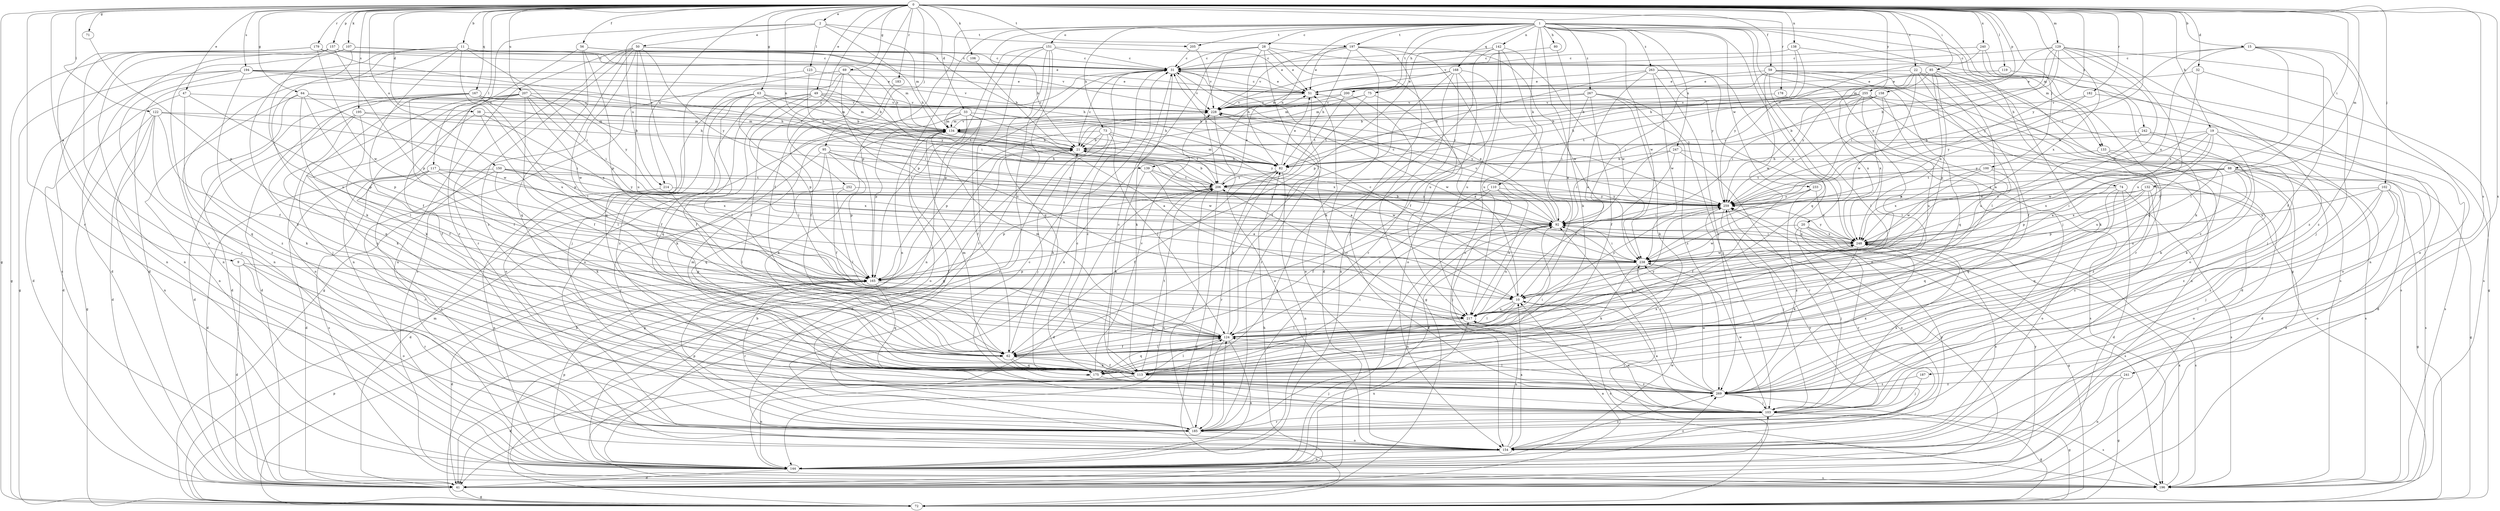 strict digraph  {
0;
1;
2;
9;
10;
11;
15;
19;
20;
21;
22;
28;
31;
32;
33;
38;
41;
47;
49;
50;
51;
56;
59;
62;
63;
64;
69;
71;
72;
73;
74;
75;
80;
82;
85;
88;
92;
95;
100;
102;
103;
106;
107;
110;
113;
117;
119;
122;
123;
124;
129;
132;
133;
134;
138;
139;
142;
144;
150;
151;
154;
157;
158;
165;
167;
168;
175;
178;
179;
182;
183;
185;
187;
194;
195;
196;
197;
200;
205;
206;
207;
214;
217;
228;
233;
238;
240;
241;
242;
247;
248;
252;
255;
259;
263;
267;
269;
0 -> 2  [label=a];
0 -> 9  [label=a];
0 -> 11  [label=b];
0 -> 15  [label=b];
0 -> 19  [label=b];
0 -> 22  [label=c];
0 -> 32  [label=d];
0 -> 33  [label=d];
0 -> 38  [label=d];
0 -> 47  [label=e];
0 -> 49  [label=e];
0 -> 56  [label=f];
0 -> 59  [label=f];
0 -> 62  [label=f];
0 -> 63  [label=g];
0 -> 64  [label=g];
0 -> 69  [label=g];
0 -> 71  [label=g];
0 -> 72  [label=g];
0 -> 85  [label=i];
0 -> 88  [label=i];
0 -> 92  [label=i];
0 -> 95  [label=j];
0 -> 100  [label=j];
0 -> 102  [label=j];
0 -> 106  [label=k];
0 -> 107  [label=k];
0 -> 117  [label=l];
0 -> 119  [label=l];
0 -> 122  [label=l];
0 -> 129  [label=m];
0 -> 132  [label=m];
0 -> 133  [label=m];
0 -> 138  [label=n];
0 -> 139  [label=n];
0 -> 150  [label=o];
0 -> 157  [label=p];
0 -> 158  [label=p];
0 -> 167  [label=q];
0 -> 178  [label=r];
0 -> 179  [label=r];
0 -> 182  [label=r];
0 -> 183  [label=r];
0 -> 185  [label=r];
0 -> 187  [label=s];
0 -> 194  [label=s];
0 -> 195  [label=s];
0 -> 197  [label=t];
0 -> 207  [label=u];
0 -> 214  [label=u];
0 -> 240  [label=x];
0 -> 241  [label=x];
0 -> 242  [label=x];
0 -> 252  [label=y];
0 -> 255  [label=y];
0 -> 259  [label=y];
1 -> 20  [label=b];
1 -> 21  [label=b];
1 -> 28  [label=c];
1 -> 72  [label=g];
1 -> 73  [label=h];
1 -> 74  [label=h];
1 -> 75  [label=h];
1 -> 80  [label=h];
1 -> 103  [label=j];
1 -> 110  [label=k];
1 -> 113  [label=k];
1 -> 133  [label=m];
1 -> 139  [label=n];
1 -> 142  [label=n];
1 -> 144  [label=n];
1 -> 151  [label=o];
1 -> 165  [label=p];
1 -> 168  [label=q];
1 -> 175  [label=q];
1 -> 197  [label=t];
1 -> 200  [label=t];
1 -> 205  [label=t];
1 -> 228  [label=v];
1 -> 233  [label=w];
1 -> 238  [label=w];
1 -> 247  [label=x];
1 -> 263  [label=z];
1 -> 267  [label=z];
2 -> 50  [label=e];
2 -> 82  [label=h];
2 -> 123  [label=l];
2 -> 134  [label=m];
2 -> 185  [label=r];
2 -> 205  [label=t];
2 -> 214  [label=u];
9 -> 41  [label=d];
9 -> 154  [label=o];
9 -> 165  [label=p];
9 -> 185  [label=r];
10 -> 31  [label=c];
10 -> 62  [label=f];
10 -> 124  [label=l];
10 -> 196  [label=s];
10 -> 217  [label=u];
10 -> 259  [label=y];
11 -> 31  [label=c];
11 -> 41  [label=d];
11 -> 51  [label=e];
11 -> 62  [label=f];
11 -> 92  [label=i];
11 -> 113  [label=k];
11 -> 144  [label=n];
11 -> 217  [label=u];
15 -> 31  [label=c];
15 -> 62  [label=f];
15 -> 124  [label=l];
15 -> 154  [label=o];
15 -> 248  [label=x];
15 -> 259  [label=y];
15 -> 269  [label=z];
19 -> 10  [label=a];
19 -> 21  [label=b];
19 -> 113  [label=k];
19 -> 196  [label=s];
19 -> 217  [label=u];
19 -> 238  [label=w];
19 -> 259  [label=y];
20 -> 72  [label=g];
20 -> 103  [label=j];
20 -> 185  [label=r];
20 -> 196  [label=s];
20 -> 238  [label=w];
20 -> 248  [label=x];
21 -> 31  [label=c];
21 -> 72  [label=g];
21 -> 82  [label=h];
22 -> 21  [label=b];
22 -> 51  [label=e];
22 -> 62  [label=f];
22 -> 103  [label=j];
22 -> 124  [label=l];
22 -> 238  [label=w];
22 -> 259  [label=y];
22 -> 269  [label=z];
28 -> 31  [label=c];
28 -> 51  [label=e];
28 -> 82  [label=h];
28 -> 124  [label=l];
28 -> 144  [label=n];
28 -> 206  [label=t];
28 -> 217  [label=u];
28 -> 259  [label=y];
31 -> 51  [label=e];
31 -> 113  [label=k];
31 -> 165  [label=p];
31 -> 228  [label=v];
31 -> 259  [label=y];
32 -> 51  [label=e];
32 -> 196  [label=s];
32 -> 248  [label=x];
33 -> 10  [label=a];
33 -> 62  [label=f];
33 -> 113  [label=k];
33 -> 134  [label=m];
33 -> 154  [label=o];
33 -> 165  [label=p];
33 -> 259  [label=y];
38 -> 62  [label=f];
38 -> 124  [label=l];
38 -> 134  [label=m];
38 -> 248  [label=x];
41 -> 10  [label=a];
41 -> 72  [label=g];
41 -> 82  [label=h];
41 -> 259  [label=y];
47 -> 41  [label=d];
47 -> 165  [label=p];
47 -> 175  [label=q];
47 -> 228  [label=v];
49 -> 62  [label=f];
49 -> 82  [label=h];
49 -> 124  [label=l];
49 -> 134  [label=m];
49 -> 175  [label=q];
49 -> 206  [label=t];
49 -> 228  [label=v];
49 -> 269  [label=z];
50 -> 31  [label=c];
50 -> 82  [label=h];
50 -> 124  [label=l];
50 -> 144  [label=n];
50 -> 175  [label=q];
50 -> 185  [label=r];
50 -> 196  [label=s];
50 -> 217  [label=u];
50 -> 259  [label=y];
50 -> 269  [label=z];
51 -> 31  [label=c];
51 -> 185  [label=r];
51 -> 228  [label=v];
56 -> 31  [label=c];
56 -> 144  [label=n];
56 -> 165  [label=p];
56 -> 175  [label=q];
56 -> 228  [label=v];
59 -> 51  [label=e];
59 -> 92  [label=i];
59 -> 124  [label=l];
59 -> 154  [label=o];
59 -> 175  [label=q];
59 -> 185  [label=r];
59 -> 196  [label=s];
59 -> 238  [label=w];
62 -> 21  [label=b];
62 -> 113  [label=k];
62 -> 124  [label=l];
62 -> 175  [label=q];
62 -> 269  [label=z];
63 -> 62  [label=f];
63 -> 92  [label=i];
63 -> 124  [label=l];
63 -> 134  [label=m];
63 -> 154  [label=o];
63 -> 165  [label=p];
63 -> 228  [label=v];
64 -> 21  [label=b];
64 -> 124  [label=l];
64 -> 144  [label=n];
64 -> 165  [label=p];
64 -> 228  [label=v];
64 -> 238  [label=w];
64 -> 269  [label=z];
69 -> 51  [label=e];
69 -> 62  [label=f];
69 -> 72  [label=g];
69 -> 92  [label=i];
69 -> 154  [label=o];
69 -> 217  [label=u];
71 -> 165  [label=p];
72 -> 21  [label=b];
72 -> 92  [label=i];
72 -> 134  [label=m];
72 -> 165  [label=p];
73 -> 10  [label=a];
73 -> 21  [label=b];
73 -> 41  [label=d];
73 -> 103  [label=j];
73 -> 124  [label=l];
73 -> 165  [label=p];
73 -> 206  [label=t];
74 -> 41  [label=d];
74 -> 154  [label=o];
74 -> 175  [label=q];
74 -> 196  [label=s];
74 -> 259  [label=y];
75 -> 10  [label=a];
75 -> 134  [label=m];
75 -> 206  [label=t];
75 -> 228  [label=v];
80 -> 10  [label=a];
80 -> 31  [label=c];
82 -> 51  [label=e];
82 -> 62  [label=f];
82 -> 134  [label=m];
82 -> 144  [label=n];
82 -> 185  [label=r];
82 -> 206  [label=t];
85 -> 10  [label=a];
85 -> 51  [label=e];
85 -> 113  [label=k];
85 -> 165  [label=p];
85 -> 248  [label=x];
85 -> 259  [label=y];
88 -> 72  [label=g];
88 -> 165  [label=p];
88 -> 196  [label=s];
88 -> 206  [label=t];
88 -> 217  [label=u];
88 -> 248  [label=x];
88 -> 259  [label=y];
88 -> 269  [label=z];
92 -> 31  [label=c];
92 -> 51  [label=e];
92 -> 144  [label=n];
92 -> 217  [label=u];
92 -> 228  [label=v];
92 -> 248  [label=x];
95 -> 62  [label=f];
95 -> 82  [label=h];
95 -> 165  [label=p];
95 -> 175  [label=q];
95 -> 185  [label=r];
95 -> 238  [label=w];
95 -> 259  [label=y];
100 -> 41  [label=d];
100 -> 175  [label=q];
100 -> 206  [label=t];
100 -> 238  [label=w];
100 -> 248  [label=x];
102 -> 72  [label=g];
102 -> 103  [label=j];
102 -> 154  [label=o];
102 -> 185  [label=r];
102 -> 248  [label=x];
102 -> 259  [label=y];
102 -> 269  [label=z];
103 -> 10  [label=a];
103 -> 31  [label=c];
103 -> 72  [label=g];
103 -> 185  [label=r];
103 -> 196  [label=s];
103 -> 217  [label=u];
103 -> 238  [label=w];
103 -> 248  [label=x];
106 -> 21  [label=b];
107 -> 31  [label=c];
107 -> 41  [label=d];
107 -> 134  [label=m];
107 -> 144  [label=n];
107 -> 269  [label=z];
110 -> 62  [label=f];
110 -> 103  [label=j];
110 -> 124  [label=l];
110 -> 217  [label=u];
110 -> 259  [label=y];
113 -> 31  [label=c];
113 -> 41  [label=d];
113 -> 62  [label=f];
113 -> 92  [label=i];
113 -> 124  [label=l];
113 -> 144  [label=n];
113 -> 206  [label=t];
113 -> 269  [label=z];
117 -> 41  [label=d];
117 -> 113  [label=k];
117 -> 154  [label=o];
117 -> 196  [label=s];
117 -> 206  [label=t];
117 -> 248  [label=x];
119 -> 51  [label=e];
119 -> 72  [label=g];
122 -> 41  [label=d];
122 -> 72  [label=g];
122 -> 92  [label=i];
122 -> 113  [label=k];
122 -> 134  [label=m];
122 -> 144  [label=n];
122 -> 269  [label=z];
123 -> 51  [label=e];
123 -> 103  [label=j];
123 -> 259  [label=y];
124 -> 62  [label=f];
124 -> 82  [label=h];
124 -> 134  [label=m];
124 -> 144  [label=n];
124 -> 175  [label=q];
124 -> 185  [label=r];
124 -> 248  [label=x];
124 -> 259  [label=y];
129 -> 31  [label=c];
129 -> 82  [label=h];
129 -> 92  [label=i];
129 -> 103  [label=j];
129 -> 134  [label=m];
129 -> 217  [label=u];
129 -> 238  [label=w];
129 -> 248  [label=x];
129 -> 259  [label=y];
129 -> 269  [label=z];
132 -> 92  [label=i];
132 -> 154  [label=o];
132 -> 165  [label=p];
132 -> 175  [label=q];
132 -> 248  [label=x];
132 -> 259  [label=y];
132 -> 269  [label=z];
133 -> 41  [label=d];
133 -> 82  [label=h];
133 -> 196  [label=s];
133 -> 269  [label=z];
134 -> 21  [label=b];
134 -> 31  [label=c];
134 -> 103  [label=j];
134 -> 113  [label=k];
134 -> 228  [label=v];
134 -> 248  [label=x];
134 -> 259  [label=y];
138 -> 31  [label=c];
138 -> 82  [label=h];
138 -> 144  [label=n];
138 -> 259  [label=y];
139 -> 10  [label=a];
139 -> 113  [label=k];
139 -> 206  [label=t];
139 -> 238  [label=w];
142 -> 31  [label=c];
142 -> 62  [label=f];
142 -> 113  [label=k];
142 -> 154  [label=o];
142 -> 165  [label=p];
142 -> 217  [label=u];
142 -> 238  [label=w];
144 -> 41  [label=d];
144 -> 92  [label=i];
144 -> 103  [label=j];
144 -> 165  [label=p];
144 -> 196  [label=s];
144 -> 217  [label=u];
144 -> 238  [label=w];
144 -> 259  [label=y];
144 -> 269  [label=z];
150 -> 41  [label=d];
150 -> 124  [label=l];
150 -> 185  [label=r];
150 -> 206  [label=t];
150 -> 248  [label=x];
150 -> 259  [label=y];
151 -> 31  [label=c];
151 -> 51  [label=e];
151 -> 72  [label=g];
151 -> 144  [label=n];
151 -> 165  [label=p];
151 -> 175  [label=q];
151 -> 185  [label=r];
151 -> 196  [label=s];
154 -> 10  [label=a];
154 -> 31  [label=c];
154 -> 51  [label=e];
154 -> 144  [label=n];
154 -> 217  [label=u];
154 -> 259  [label=y];
154 -> 269  [label=z];
157 -> 21  [label=b];
157 -> 31  [label=c];
157 -> 72  [label=g];
157 -> 144  [label=n];
157 -> 165  [label=p];
157 -> 196  [label=s];
157 -> 217  [label=u];
158 -> 21  [label=b];
158 -> 92  [label=i];
158 -> 206  [label=t];
158 -> 217  [label=u];
158 -> 228  [label=v];
158 -> 248  [label=x];
165 -> 10  [label=a];
165 -> 41  [label=d];
165 -> 175  [label=q];
165 -> 185  [label=r];
167 -> 21  [label=b];
167 -> 41  [label=d];
167 -> 62  [label=f];
167 -> 82  [label=h];
167 -> 103  [label=j];
167 -> 165  [label=p];
167 -> 175  [label=q];
167 -> 228  [label=v];
168 -> 51  [label=e];
168 -> 62  [label=f];
168 -> 92  [label=i];
168 -> 134  [label=m];
168 -> 144  [label=n];
168 -> 154  [label=o];
168 -> 185  [label=r];
175 -> 92  [label=i];
175 -> 103  [label=j];
175 -> 134  [label=m];
175 -> 228  [label=v];
175 -> 248  [label=x];
178 -> 124  [label=l];
178 -> 228  [label=v];
179 -> 31  [label=c];
179 -> 144  [label=n];
179 -> 185  [label=r];
179 -> 206  [label=t];
179 -> 238  [label=w];
182 -> 154  [label=o];
182 -> 228  [label=v];
182 -> 259  [label=y];
183 -> 62  [label=f];
185 -> 92  [label=i];
185 -> 124  [label=l];
185 -> 154  [label=o];
185 -> 165  [label=p];
185 -> 206  [label=t];
187 -> 103  [label=j];
187 -> 269  [label=z];
194 -> 21  [label=b];
194 -> 41  [label=d];
194 -> 51  [label=e];
194 -> 62  [label=f];
194 -> 72  [label=g];
194 -> 82  [label=h];
194 -> 185  [label=r];
194 -> 228  [label=v];
195 -> 21  [label=b];
195 -> 41  [label=d];
195 -> 62  [label=f];
195 -> 113  [label=k];
195 -> 134  [label=m];
196 -> 21  [label=b];
196 -> 248  [label=x];
197 -> 31  [label=c];
197 -> 41  [label=d];
197 -> 51  [label=e];
197 -> 82  [label=h];
197 -> 103  [label=j];
197 -> 217  [label=u];
197 -> 228  [label=v];
197 -> 238  [label=w];
200 -> 72  [label=g];
200 -> 134  [label=m];
200 -> 206  [label=t];
200 -> 228  [label=v];
205 -> 31  [label=c];
205 -> 228  [label=v];
206 -> 21  [label=b];
206 -> 41  [label=d];
206 -> 51  [label=e];
206 -> 72  [label=g];
206 -> 144  [label=n];
206 -> 165  [label=p];
206 -> 259  [label=y];
207 -> 41  [label=d];
207 -> 62  [label=f];
207 -> 92  [label=i];
207 -> 113  [label=k];
207 -> 154  [label=o];
207 -> 228  [label=v];
207 -> 238  [label=w];
207 -> 259  [label=y];
207 -> 269  [label=z];
214 -> 124  [label=l];
214 -> 144  [label=n];
214 -> 259  [label=y];
217 -> 124  [label=l];
217 -> 206  [label=t];
228 -> 134  [label=m];
228 -> 154  [label=o];
228 -> 238  [label=w];
233 -> 62  [label=f];
233 -> 248  [label=x];
233 -> 259  [label=y];
233 -> 269  [label=z];
238 -> 92  [label=i];
238 -> 113  [label=k];
238 -> 165  [label=p];
240 -> 31  [label=c];
240 -> 92  [label=i];
240 -> 113  [label=k];
240 -> 175  [label=q];
241 -> 72  [label=g];
241 -> 144  [label=n];
241 -> 269  [label=z];
242 -> 21  [label=b];
242 -> 41  [label=d];
242 -> 113  [label=k];
242 -> 238  [label=w];
247 -> 82  [label=h];
247 -> 92  [label=i];
247 -> 185  [label=r];
247 -> 196  [label=s];
247 -> 217  [label=u];
248 -> 21  [label=b];
248 -> 92  [label=i];
248 -> 113  [label=k];
248 -> 154  [label=o];
248 -> 196  [label=s];
248 -> 238  [label=w];
248 -> 259  [label=y];
252 -> 41  [label=d];
252 -> 124  [label=l];
252 -> 259  [label=y];
255 -> 10  [label=a];
255 -> 21  [label=b];
255 -> 41  [label=d];
255 -> 82  [label=h];
255 -> 144  [label=n];
255 -> 196  [label=s];
255 -> 217  [label=u];
255 -> 228  [label=v];
255 -> 248  [label=x];
259 -> 92  [label=i];
259 -> 103  [label=j];
259 -> 124  [label=l];
259 -> 154  [label=o];
263 -> 10  [label=a];
263 -> 51  [label=e];
263 -> 82  [label=h];
263 -> 154  [label=o];
263 -> 238  [label=w];
263 -> 248  [label=x];
263 -> 269  [label=z];
267 -> 21  [label=b];
267 -> 62  [label=f];
267 -> 92  [label=i];
267 -> 103  [label=j];
267 -> 113  [label=k];
267 -> 228  [label=v];
267 -> 269  [label=z];
269 -> 31  [label=c];
269 -> 72  [label=g];
269 -> 92  [label=i];
269 -> 103  [label=j];
269 -> 124  [label=l];
269 -> 134  [label=m];
269 -> 228  [label=v];
269 -> 238  [label=w];
269 -> 248  [label=x];
}
